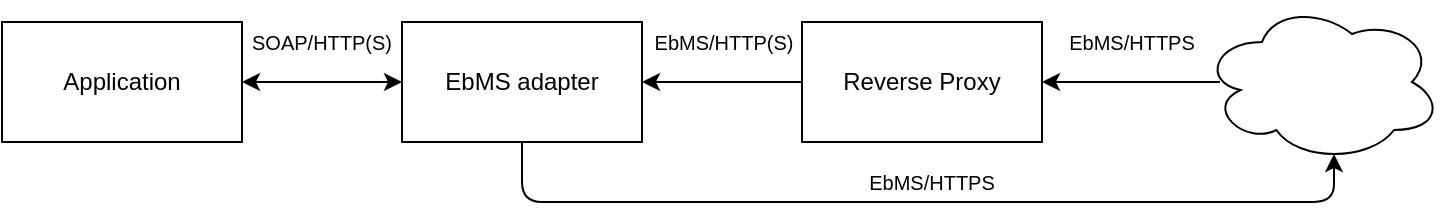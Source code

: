 <mxfile version="13.7.3" type="device"><diagram id="a6iQtjaXIqg0IrFmKAQb" name="Page-1"><mxGraphModel dx="1952" dy="976" grid="1" gridSize="10" guides="1" tooltips="1" connect="1" arrows="1" fold="1" page="1" pageScale="1" pageWidth="850" pageHeight="1100" math="0" shadow="0"><root><mxCell id="0"/><mxCell id="1" parent="0"/><mxCell id="NDS0De5LWpgUasbStw3w-1" value="" style="ellipse;shape=cloud;whiteSpace=wrap;html=1;" parent="1" vertex="1"><mxGeometry x="560" y="120" width="120" height="80" as="geometry"/></mxCell><mxCell id="NDS0De5LWpgUasbStw3w-2" value="EbMS adapter" style="rounded=0;whiteSpace=wrap;html=1;" parent="1" vertex="1"><mxGeometry x="160" y="130" width="120" height="60" as="geometry"/></mxCell><mxCell id="NDS0De5LWpgUasbStw3w-4" value="Application" style="rounded=0;whiteSpace=wrap;html=1;" parent="1" vertex="1"><mxGeometry x="-40" y="130" width="120" height="60" as="geometry"/></mxCell><mxCell id="NDS0De5LWpgUasbStw3w-9" value="" style="endArrow=classic;startArrow=classic;html=1;entryX=0;entryY=0.5;entryDx=0;entryDy=0;exitX=1;exitY=0.5;exitDx=0;exitDy=0;" parent="1" source="NDS0De5LWpgUasbStw3w-4" target="NDS0De5LWpgUasbStw3w-2" edge="1"><mxGeometry width="50" height="50" relative="1" as="geometry"><mxPoint x="400" y="310" as="sourcePoint"/><mxPoint x="450" y="260" as="targetPoint"/></mxGeometry></mxCell><mxCell id="NDS0De5LWpgUasbStw3w-10" value="EbMS/HTTP(S)" style="text;html=1;strokeColor=none;fillColor=none;align=center;verticalAlign=middle;whiteSpace=wrap;rounded=0;fontSize=10;" parent="1" vertex="1"><mxGeometry x="301" y="130" width="40" height="20" as="geometry"/></mxCell><mxCell id="NDS0De5LWpgUasbStw3w-12" value="SOAP/HTTP(S)" style="text;html=1;strokeColor=none;fillColor=none;align=center;verticalAlign=middle;whiteSpace=wrap;rounded=0;fontSize=10;" parent="1" vertex="1"><mxGeometry x="100" y="130" width="40" height="20" as="geometry"/></mxCell><mxCell id="5MJSdLQs3skPlbm5-8lY-2" value="Reverse Proxy" style="rounded=0;whiteSpace=wrap;html=1;" parent="1" vertex="1"><mxGeometry x="360" y="130" width="120" height="60" as="geometry"/></mxCell><mxCell id="5MJSdLQs3skPlbm5-8lY-3" value="" style="endArrow=none;startArrow=classic;html=1;exitX=1;exitY=0.5;exitDx=0;exitDy=0;entryX=0;entryY=0.5;entryDx=0;entryDy=0;endFill=0;" parent="1" source="NDS0De5LWpgUasbStw3w-2" target="5MJSdLQs3skPlbm5-8lY-2" edge="1"><mxGeometry width="50" height="50" relative="1" as="geometry"><mxPoint x="210" y="520" as="sourcePoint"/><mxPoint x="260" y="470" as="targetPoint"/></mxGeometry></mxCell><mxCell id="5MJSdLQs3skPlbm5-8lY-4" value="" style="endArrow=none;startArrow=classic;html=1;exitX=1;exitY=0.5;exitDx=0;exitDy=0;entryX=0.075;entryY=0.5;entryDx=0;entryDy=0;entryPerimeter=0;verticalAlign=middle;endFill=0;" parent="1" source="5MJSdLQs3skPlbm5-8lY-2" target="NDS0De5LWpgUasbStw3w-1" edge="1"><mxGeometry width="50" height="50" relative="1" as="geometry"><mxPoint x="210" y="520" as="sourcePoint"/><mxPoint x="260" y="470" as="targetPoint"/></mxGeometry></mxCell><mxCell id="uDeOVDmSKAAHxOEY3G5d-1" value="EbMS/HTTPS" style="text;html=1;strokeColor=none;fillColor=none;align=center;verticalAlign=middle;whiteSpace=wrap;rounded=0;fontSize=10;" parent="1" vertex="1"><mxGeometry x="505" y="130" width="40" height="20" as="geometry"/></mxCell><mxCell id="aug8dHWxUHqvvc8n_tCq-3" value="" style="endArrow=classic;html=1;exitX=0.5;exitY=1;exitDx=0;exitDy=0;entryX=0.55;entryY=0.95;entryDx=0;entryDy=0;entryPerimeter=0;" edge="1" parent="1" source="NDS0De5LWpgUasbStw3w-2" target="NDS0De5LWpgUasbStw3w-1"><mxGeometry width="50" height="50" relative="1" as="geometry"><mxPoint x="270" y="520" as="sourcePoint"/><mxPoint x="320" y="470" as="targetPoint"/><Array as="points"><mxPoint x="220" y="220"/><mxPoint x="626" y="220"/></Array></mxGeometry></mxCell><mxCell id="aug8dHWxUHqvvc8n_tCq-4" value="EbMS/HTTPS" style="text;html=1;strokeColor=none;fillColor=none;align=center;verticalAlign=middle;whiteSpace=wrap;rounded=0;fontSize=10;" vertex="1" parent="1"><mxGeometry x="405" y="200" width="40" height="20" as="geometry"/></mxCell></root></mxGraphModel></diagram></mxfile>